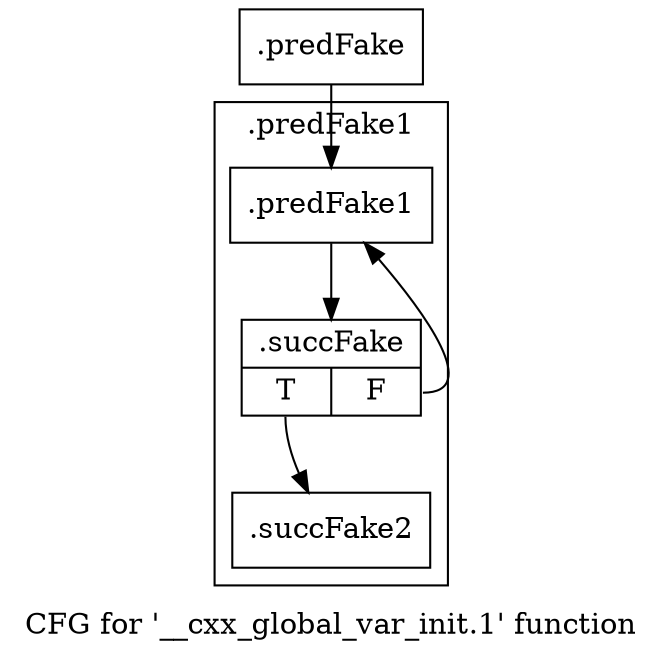 digraph "CFG for '__cxx_global_var_init.1' function" {
	label="CFG for '__cxx_global_var_init.1' function";

	Node0x43ada70 [shape=record,filename="../../../../../Sources/conv/tb_conv.cpp",linenumber="19",label="{.predFake}"];
	Node0x43ada70 -> Node0x43adb80[ callList="" memoryops="" filename="../../../../../Sources/conv/tb_conv.cpp" execusionnum="0"];
	Node0x4315b20 [shape=record,filename="../../../../../Sources/conv/tb_conv.cpp",linenumber="19",label="{.succFake2}"];
subgraph cluster_0 {
	label=".predFake1";
	tripcount="0";
	invocationtime="-1";

	Node0x43adb80 [shape=record,filename="../../../../../Sources/conv/tb_conv.cpp",linenumber="19",label="{.predFake1}"];
	Node0x43adb80 -> Node0x47b1060[ callList="" memoryops="" filename="../../../../../Sources/conv/tb_conv.cpp" execusionnum="0"];
	Node0x47b1060 [shape=record,filename="../../../../../Sources/conv/tb_conv.cpp",linenumber="19",label="{.succFake|{<s0>T|<s1>F}}"];
	Node0x47b1060:s0 -> Node0x4315b20[ callList="" memoryops="" filename="../../../../../Sources/conv/tb_conv.cpp" execusionnum="0"];
	Node0x47b1060:s1 -> Node0x43adb80;
}
}
